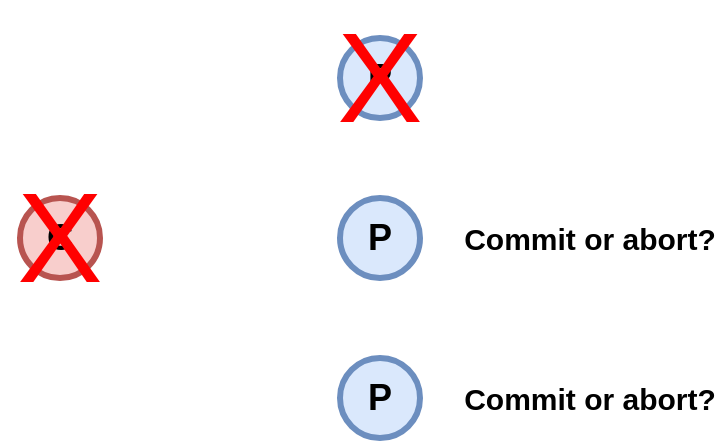 <mxfile version="13.3.0" type="device"><diagram id="AjjNdSFzHe6BglIDhaQ0" name="Page-1"><mxGraphModel dx="1295" dy="688" grid="1" gridSize="10" guides="1" tooltips="1" connect="1" arrows="1" fold="1" page="1" pageScale="1" pageWidth="2000" pageHeight="2000" math="0" shadow="0"><root><mxCell id="0"/><mxCell id="1" parent="0"/><mxCell id="G6eXB2cCL38T90pct8Rp-1" value="&lt;font style=&quot;font-size: 18px&quot;&gt;&lt;b&gt;C&lt;/b&gt;&lt;/font&gt;" style="ellipse;whiteSpace=wrap;html=1;aspect=fixed;strokeWidth=3;fillColor=#f8cecc;strokeColor=#b85450;" parent="1" vertex="1"><mxGeometry x="280" y="280" width="40" height="40" as="geometry"/></mxCell><mxCell id="G6eXB2cCL38T90pct8Rp-2" value="&lt;font size=&quot;1&quot;&gt;&lt;b style=&quot;font-size: 18px&quot;&gt;P&lt;/b&gt;&lt;/font&gt;" style="ellipse;whiteSpace=wrap;html=1;aspect=fixed;strokeWidth=3;fillColor=#dae8fc;strokeColor=#6c8ebf;" parent="1" vertex="1"><mxGeometry x="440" y="200" width="40" height="40" as="geometry"/></mxCell><mxCell id="G6eXB2cCL38T90pct8Rp-3" value="&lt;font style=&quot;font-size: 18px&quot;&gt;&lt;b&gt;P&lt;/b&gt;&lt;/font&gt;" style="ellipse;whiteSpace=wrap;html=1;aspect=fixed;strokeWidth=3;fillColor=#dae8fc;strokeColor=#6c8ebf;" parent="1" vertex="1"><mxGeometry x="440" y="280" width="40" height="40" as="geometry"/></mxCell><mxCell id="G6eXB2cCL38T90pct8Rp-4" value="&lt;font style=&quot;font-size: 18px&quot;&gt;&lt;b&gt;P&lt;/b&gt;&lt;/font&gt;" style="ellipse;whiteSpace=wrap;html=1;aspect=fixed;strokeWidth=3;fillColor=#dae8fc;strokeColor=#6c8ebf;" parent="1" vertex="1"><mxGeometry x="440" y="360" width="40" height="40" as="geometry"/></mxCell><mxCell id="G6eXB2cCL38T90pct8Rp-8" value="&lt;font style=&quot;font-size: 64px&quot; color=&quot;#ff0000&quot;&gt;X&lt;/font&gt;" style="text;html=1;strokeColor=none;fillColor=none;align=center;verticalAlign=middle;whiteSpace=wrap;rounded=0;" parent="1" vertex="1"><mxGeometry x="430" y="195" width="60" height="50" as="geometry"/></mxCell><mxCell id="G6eXB2cCL38T90pct8Rp-9" value="&lt;font style=&quot;font-size: 64px&quot; color=&quot;#ff0000&quot;&gt;X&lt;/font&gt;" style="text;html=1;strokeColor=none;fillColor=none;align=center;verticalAlign=middle;whiteSpace=wrap;rounded=0;" parent="1" vertex="1"><mxGeometry x="270" y="275" width="60" height="50" as="geometry"/></mxCell><mxCell id="G6eXB2cCL38T90pct8Rp-10" value="&lt;font style=&quot;font-size: 15px&quot;&gt;&lt;b&gt;Commit or abort?&lt;/b&gt;&lt;/font&gt;" style="text;html=1;strokeColor=none;fillColor=none;align=center;verticalAlign=middle;whiteSpace=wrap;rounded=0;" parent="1" vertex="1"><mxGeometry x="500" y="290" width="130" height="20" as="geometry"/></mxCell><mxCell id="G6eXB2cCL38T90pct8Rp-11" value="&lt;font style=&quot;font-size: 15px&quot;&gt;&lt;b&gt;Commit or abort?&lt;/b&gt;&lt;/font&gt;" style="text;html=1;strokeColor=none;fillColor=none;align=center;verticalAlign=middle;whiteSpace=wrap;rounded=0;" parent="1" vertex="1"><mxGeometry x="500" y="370" width="130" height="20" as="geometry"/></mxCell></root></mxGraphModel></diagram></mxfile>